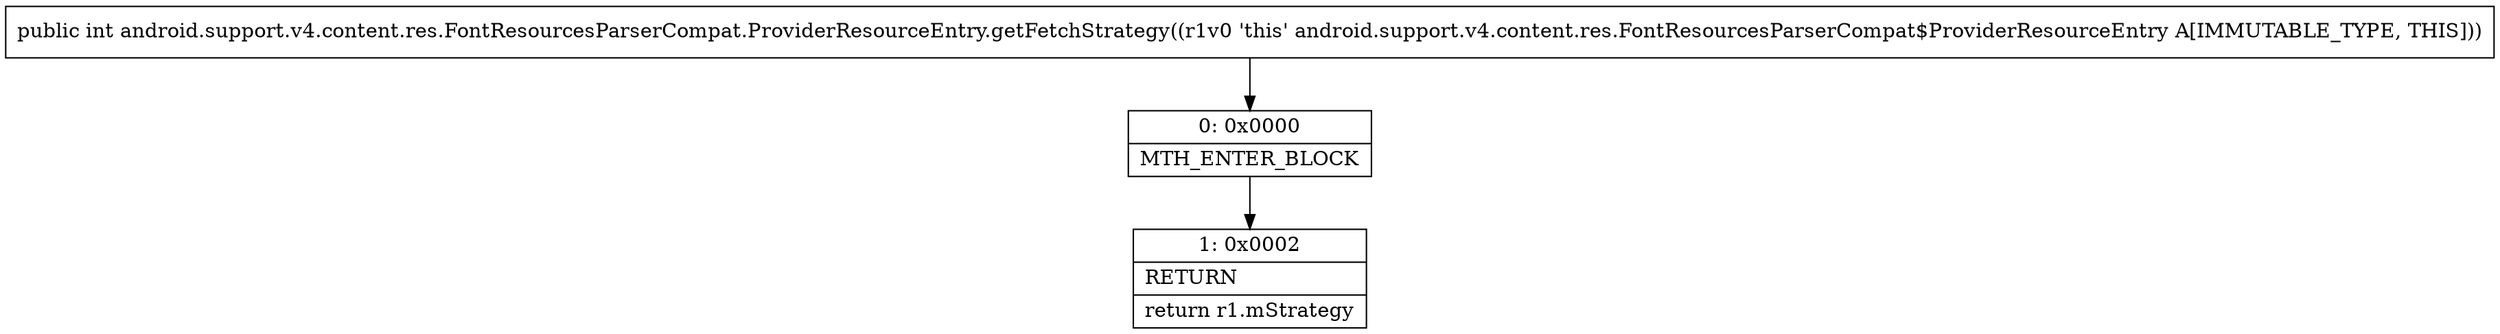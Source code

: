 digraph "CFG forandroid.support.v4.content.res.FontResourcesParserCompat.ProviderResourceEntry.getFetchStrategy()I" {
Node_0 [shape=record,label="{0\:\ 0x0000|MTH_ENTER_BLOCK\l}"];
Node_1 [shape=record,label="{1\:\ 0x0002|RETURN\l|return r1.mStrategy\l}"];
MethodNode[shape=record,label="{public int android.support.v4.content.res.FontResourcesParserCompat.ProviderResourceEntry.getFetchStrategy((r1v0 'this' android.support.v4.content.res.FontResourcesParserCompat$ProviderResourceEntry A[IMMUTABLE_TYPE, THIS])) }"];
MethodNode -> Node_0;
Node_0 -> Node_1;
}

